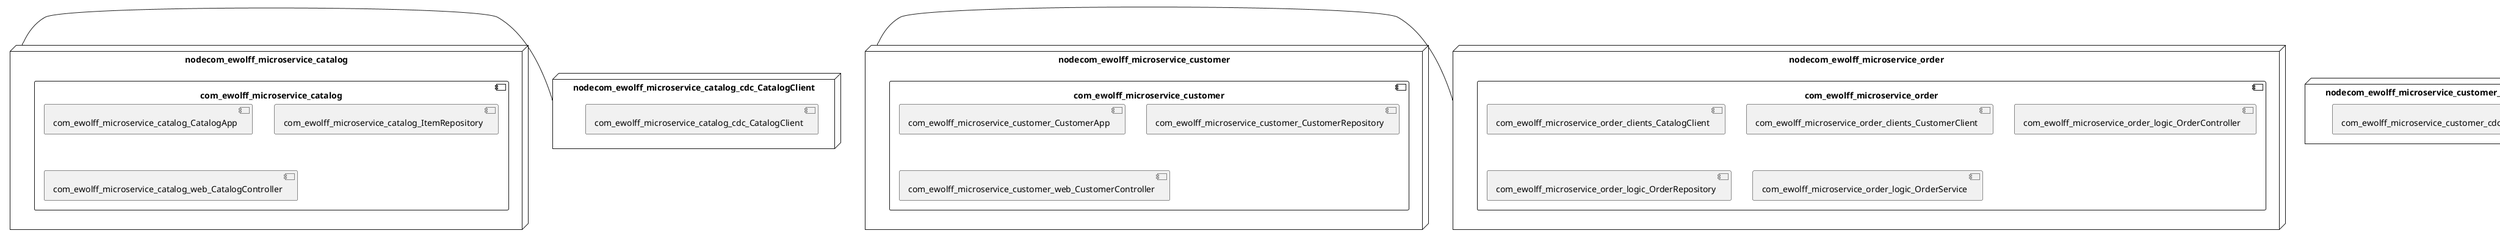 @startuml
skinparam fixCircleLabelOverlapping true
skinparam componentStyle uml2
node nodecom_ewolff_microservice_catalog {
component com_ewolff_microservice_catalog {
[com_ewolff_microservice_catalog_CatalogApp] [[ewolff-microservice-psr.system#_uqoz3I1jEe-5VPhJeglQCQ]]
[com_ewolff_microservice_catalog_ItemRepository] [[ewolff-microservice-psr.system#_uqoz3I1jEe-5VPhJeglQCQ]]
[com_ewolff_microservice_catalog_web_CatalogController] [[ewolff-microservice-psr.system#_uqoz3I1jEe-5VPhJeglQCQ]]
}
}
node nodecom_ewolff_microservice_customer {
component com_ewolff_microservice_customer {
[com_ewolff_microservice_customer_CustomerApp] [[ewolff-microservice-psr.system#_uqoz3I1jEe-5VPhJeglQCQ]]
[com_ewolff_microservice_customer_CustomerRepository] [[ewolff-microservice-psr.system#_uqoz3I1jEe-5VPhJeglQCQ]]
[com_ewolff_microservice_customer_web_CustomerController] [[ewolff-microservice-psr.system#_uqoz3I1jEe-5VPhJeglQCQ]]
}
}
node nodecom_ewolff_microservice_order {
component com_ewolff_microservice_order {
[com_ewolff_microservice_order_clients_CatalogClient] [[ewolff-microservice-psr.system#_uqoz3I1jEe-5VPhJeglQCQ]]
[com_ewolff_microservice_order_clients_CustomerClient] [[ewolff-microservice-psr.system#_uqoz3I1jEe-5VPhJeglQCQ]]
[com_ewolff_microservice_order_logic_OrderController] [[ewolff-microservice-psr.system#_uqoz3I1jEe-5VPhJeglQCQ]]
[com_ewolff_microservice_order_logic_OrderRepository] [[ewolff-microservice-psr.system#_uqoz3I1jEe-5VPhJeglQCQ]]
[com_ewolff_microservice_order_logic_OrderService] [[ewolff-microservice-psr.system#_uqoz3I1jEe-5VPhJeglQCQ]]
}
}
node nodecom_ewolff_microservice_catalog_cdc_CatalogClient {
[com_ewolff_microservice_catalog_cdc_CatalogClient] [[ewolff-microservice-psr.system#_uqoz3I1jEe-5VPhJeglQCQ]]
}
node nodecom_ewolff_microservice_customer_cdc_CustomerClient {
[com_ewolff_microservice_customer_cdc_CustomerClient] [[ewolff-microservice-psr.system#_uqoz3I1jEe-5VPhJeglQCQ]]
}
node nodecom_ewolff_microservice_order_catalogstub_CatalogStub {
[com_ewolff_microservice_order_catalogstub_CatalogStub] [[ewolff-microservice-psr.system#_uqoz3I1jEe-5VPhJeglQCQ]]
}
node nodecom_ewolff_microservice_order_customerstub_CustomerStub {
[com_ewolff_microservice_order_customerstub_CustomerStub] [[ewolff-microservice-psr.system#_uqoz3I1jEe-5VPhJeglQCQ]]
}
[nodecom_ewolff_microservice_catalog] - [nodecom_ewolff_microservice_catalog_cdc_CatalogClient]
[nodecom_ewolff_microservice_customer] - [nodecom_ewolff_microservice_order]

@enduml
